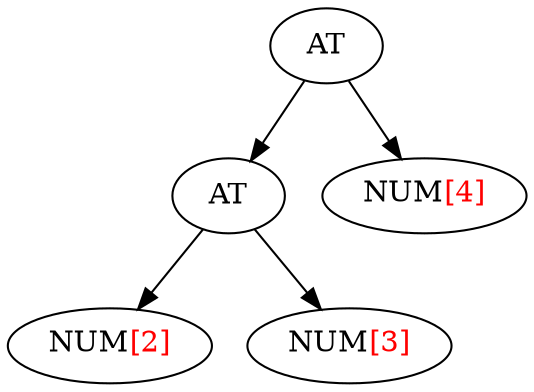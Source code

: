 digraph G {
ordering=out

  0 [label = <AT>];
  0 -> 01;
  0 -> 02;
  01 [label = <AT>];
  01 -> 011;
  01 -> 012;
  011 [label = <NUM<font color="red">[2]</font>>];
  012 [label = <NUM<font color="red">[3]</font>>];
  02 [label = <NUM<font color="red">[4]</font>>];

}
